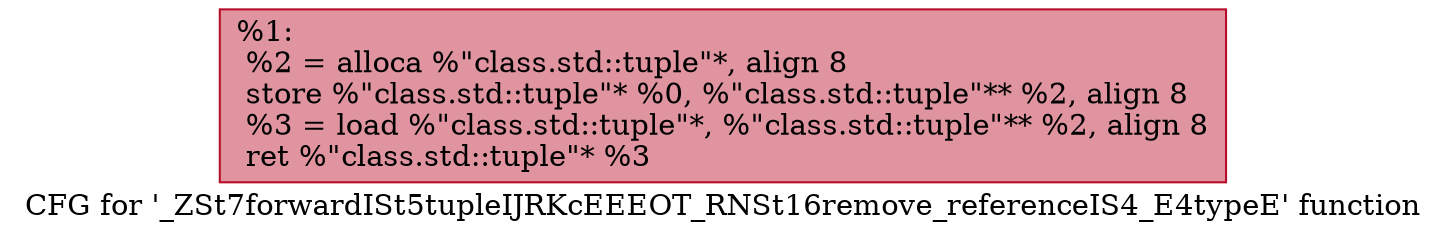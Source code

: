 digraph "CFG for '_ZSt7forwardISt5tupleIJRKcEEEOT_RNSt16remove_referenceIS4_E4typeE' function" {
	label="CFG for '_ZSt7forwardISt5tupleIJRKcEEEOT_RNSt16remove_referenceIS4_E4typeE' function";

	Node0x557bfd515420 [shape=record,color="#b70d28ff", style=filled, fillcolor="#b70d2870",label="{%1:\l  %2 = alloca %\"class.std::tuple\"*, align 8\l  store %\"class.std::tuple\"* %0, %\"class.std::tuple\"** %2, align 8\l  %3 = load %\"class.std::tuple\"*, %\"class.std::tuple\"** %2, align 8\l  ret %\"class.std::tuple\"* %3\l}"];
}
